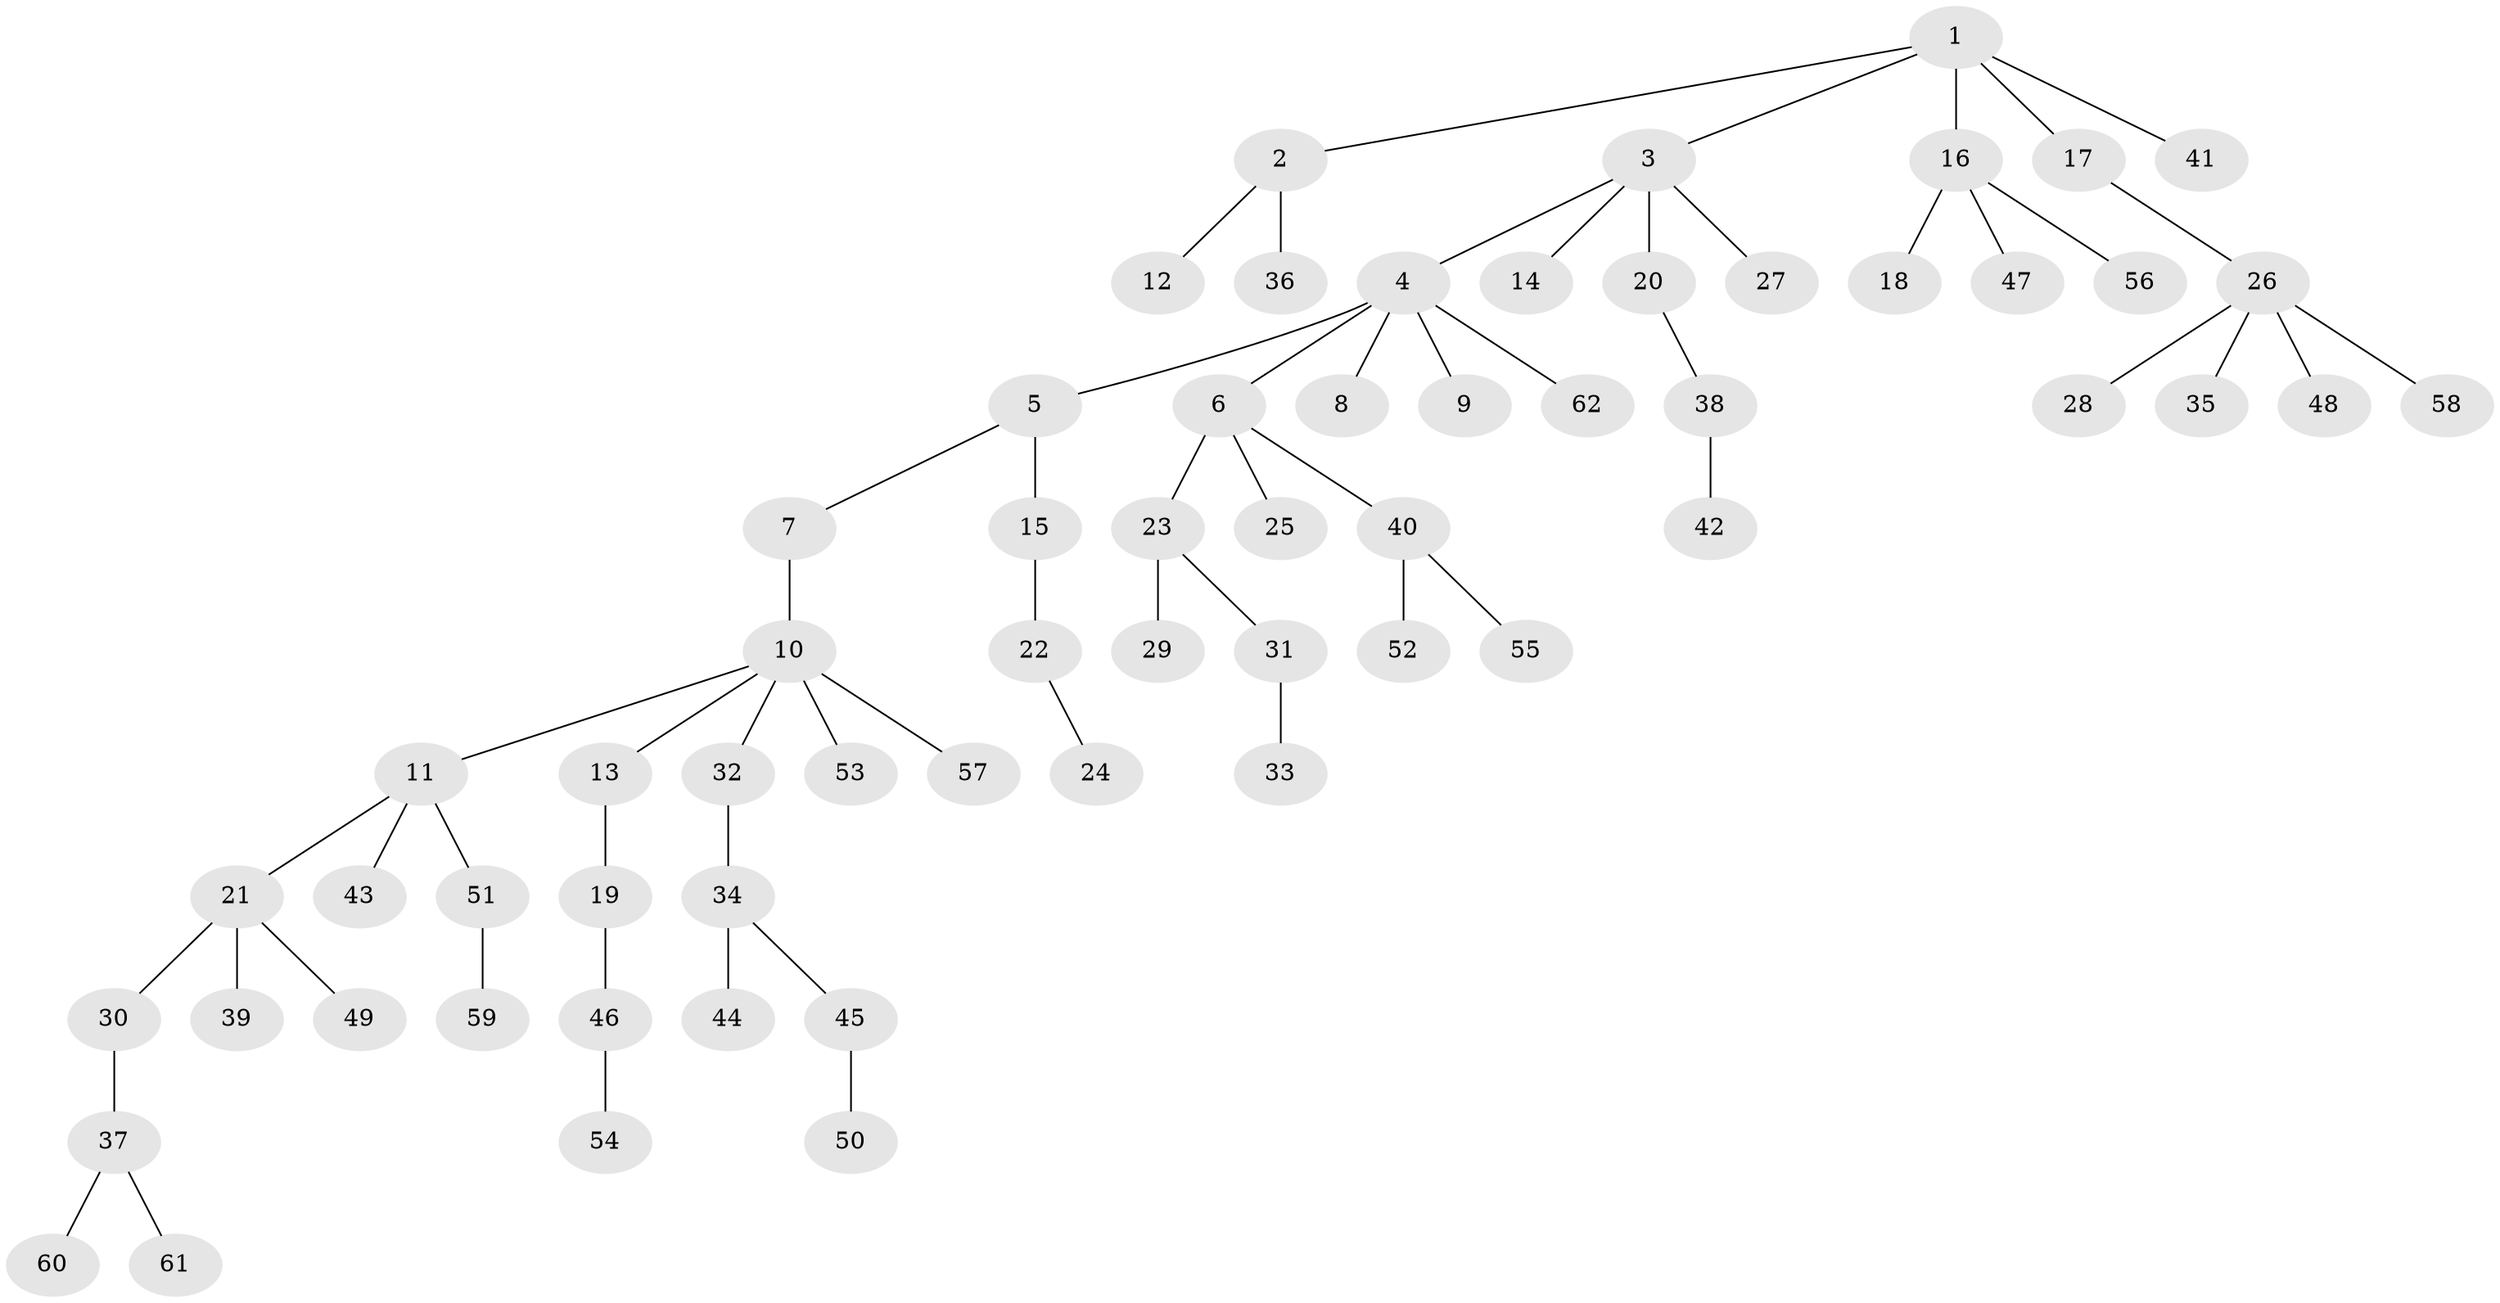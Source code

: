// Generated by graph-tools (version 1.1) at 2025/50/03/09/25 03:50:17]
// undirected, 62 vertices, 61 edges
graph export_dot {
graph [start="1"]
  node [color=gray90,style=filled];
  1;
  2;
  3;
  4;
  5;
  6;
  7;
  8;
  9;
  10;
  11;
  12;
  13;
  14;
  15;
  16;
  17;
  18;
  19;
  20;
  21;
  22;
  23;
  24;
  25;
  26;
  27;
  28;
  29;
  30;
  31;
  32;
  33;
  34;
  35;
  36;
  37;
  38;
  39;
  40;
  41;
  42;
  43;
  44;
  45;
  46;
  47;
  48;
  49;
  50;
  51;
  52;
  53;
  54;
  55;
  56;
  57;
  58;
  59;
  60;
  61;
  62;
  1 -- 2;
  1 -- 3;
  1 -- 16;
  1 -- 17;
  1 -- 41;
  2 -- 12;
  2 -- 36;
  3 -- 4;
  3 -- 14;
  3 -- 20;
  3 -- 27;
  4 -- 5;
  4 -- 6;
  4 -- 8;
  4 -- 9;
  4 -- 62;
  5 -- 7;
  5 -- 15;
  6 -- 23;
  6 -- 25;
  6 -- 40;
  7 -- 10;
  10 -- 11;
  10 -- 13;
  10 -- 32;
  10 -- 53;
  10 -- 57;
  11 -- 21;
  11 -- 43;
  11 -- 51;
  13 -- 19;
  15 -- 22;
  16 -- 18;
  16 -- 47;
  16 -- 56;
  17 -- 26;
  19 -- 46;
  20 -- 38;
  21 -- 30;
  21 -- 39;
  21 -- 49;
  22 -- 24;
  23 -- 29;
  23 -- 31;
  26 -- 28;
  26 -- 35;
  26 -- 48;
  26 -- 58;
  30 -- 37;
  31 -- 33;
  32 -- 34;
  34 -- 44;
  34 -- 45;
  37 -- 60;
  37 -- 61;
  38 -- 42;
  40 -- 52;
  40 -- 55;
  45 -- 50;
  46 -- 54;
  51 -- 59;
}
